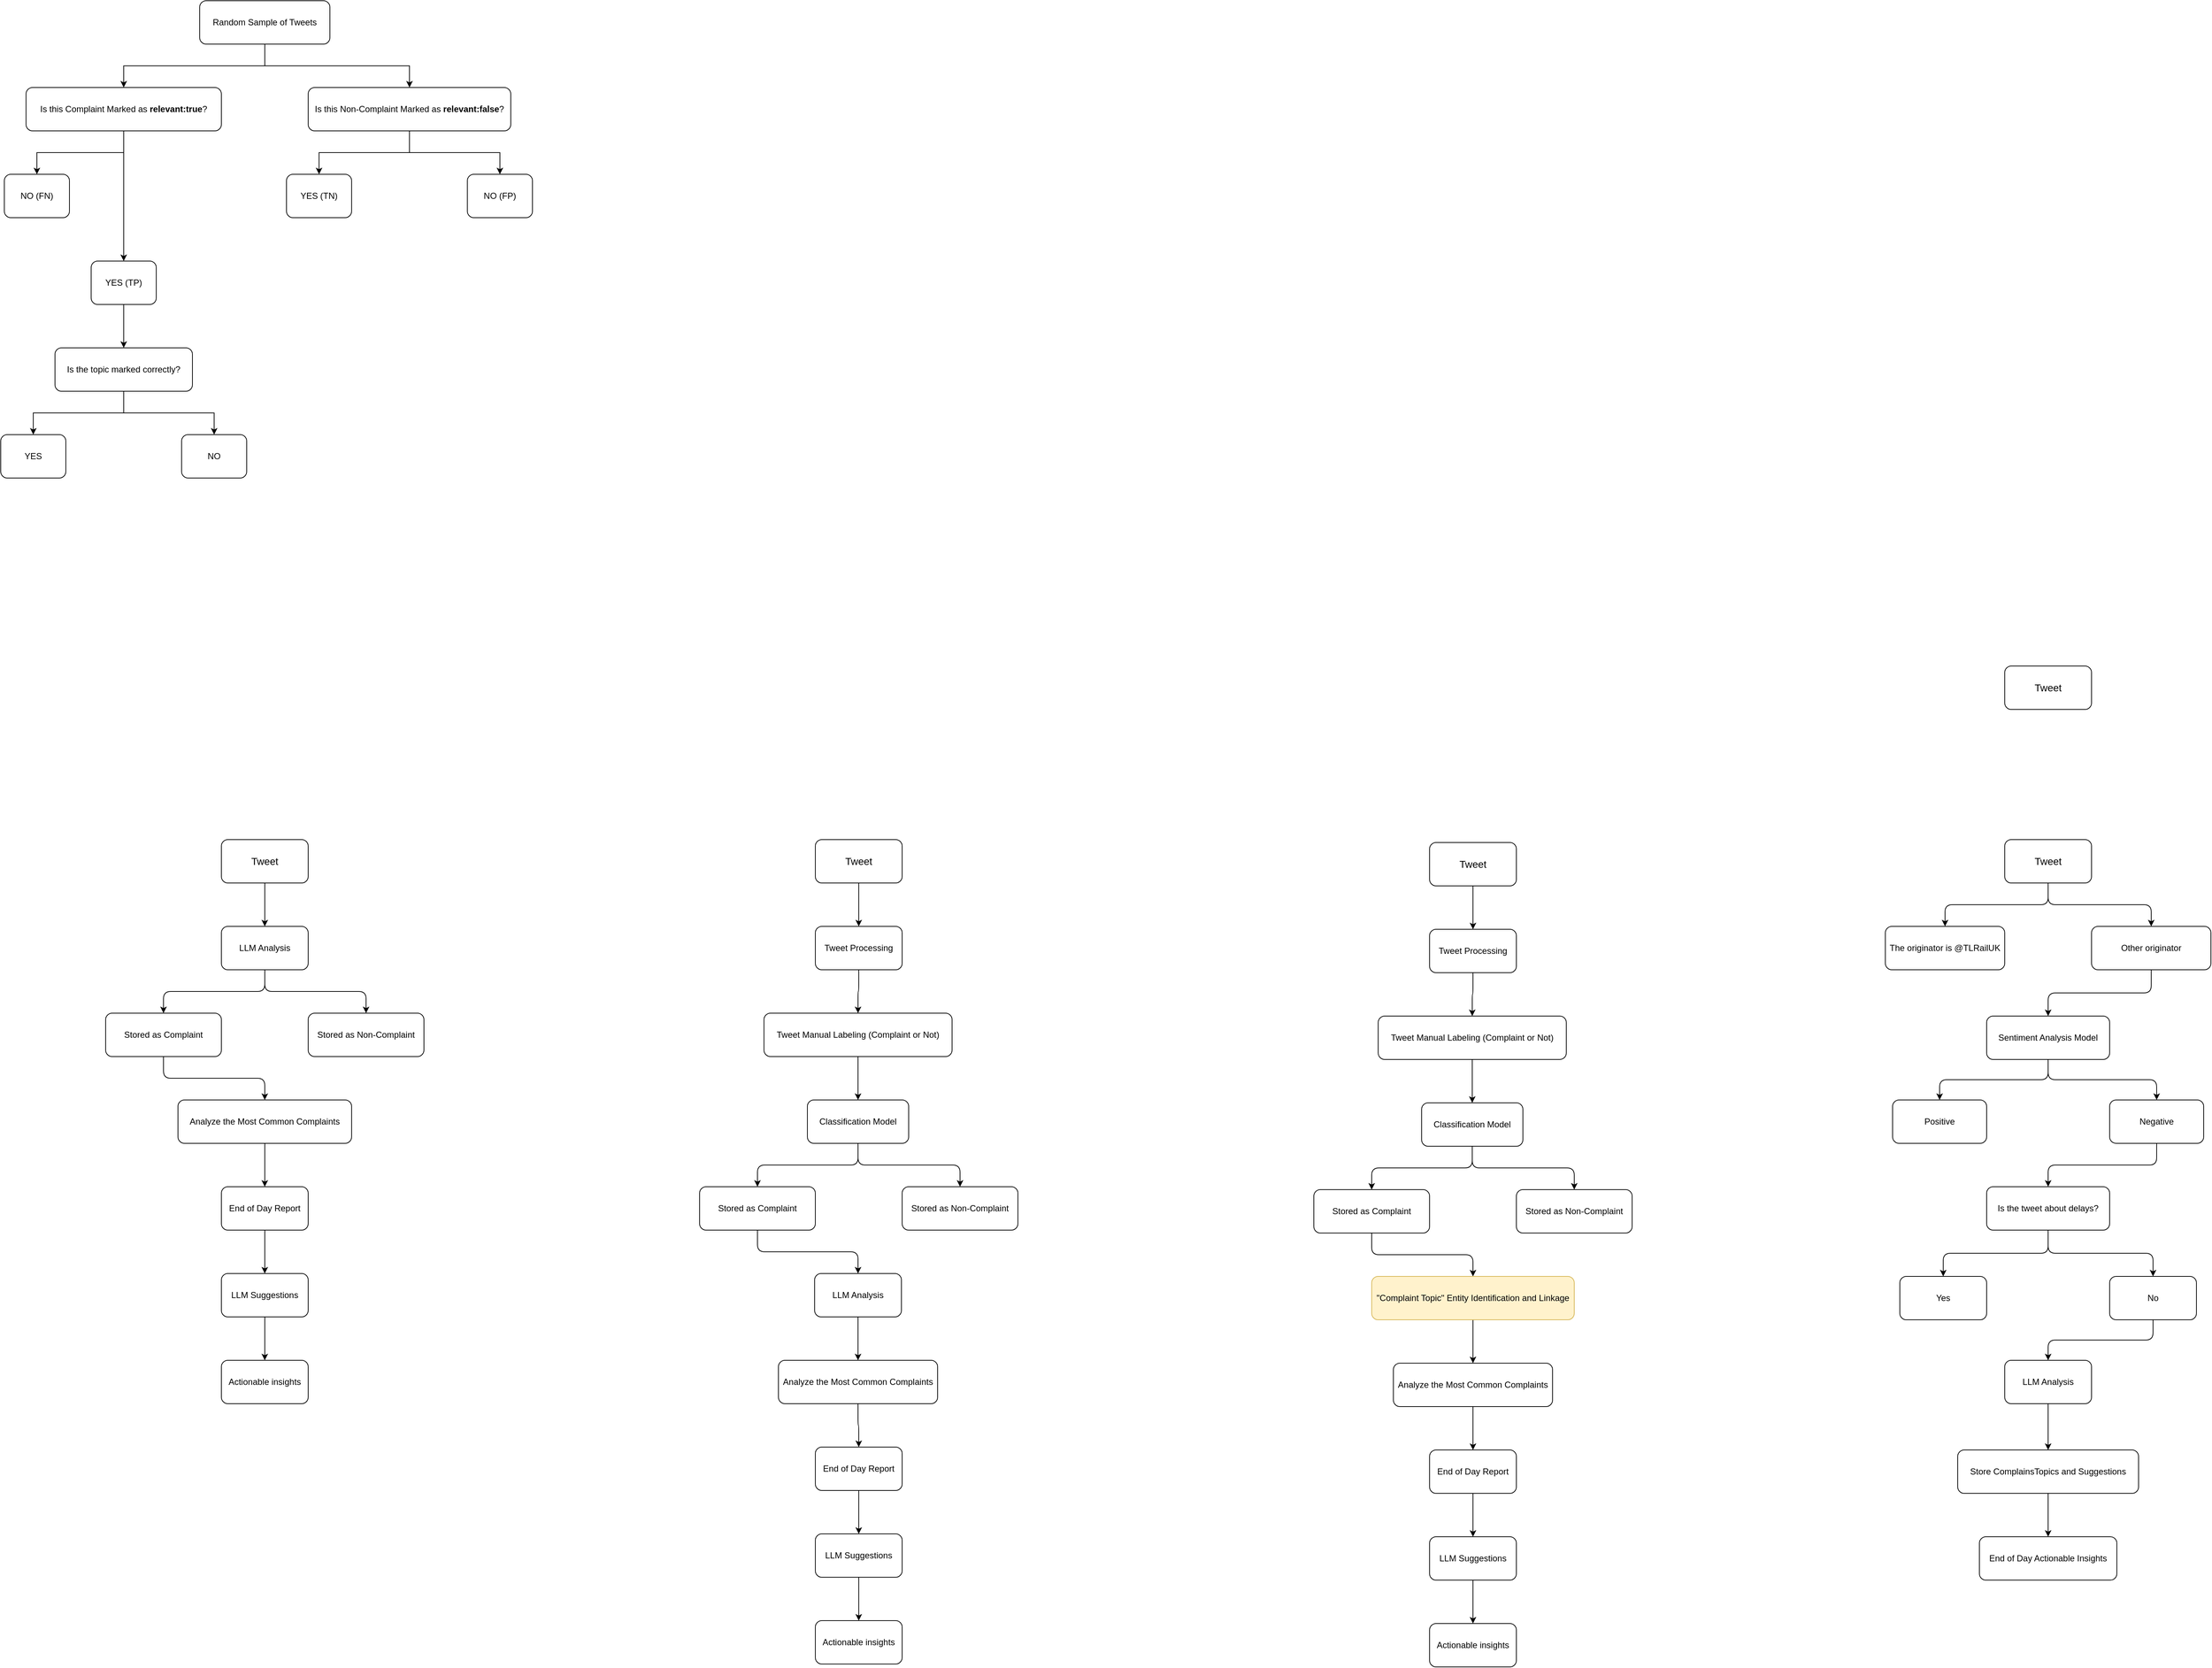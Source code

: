 <mxfile version="22.0.8" type="device">
  <diagram name="Page-1" id="xUYkTfgZtbNDaVx1HZq4">
    <mxGraphModel dx="1393" dy="1909" grid="1" gridSize="10" guides="1" tooltips="1" connect="1" arrows="1" fold="1" page="1" pageScale="1" pageWidth="827" pageHeight="1169" math="0" shadow="0">
      <root>
        <mxCell id="0" />
        <mxCell id="1" parent="0" />
        <mxCell id="NH7p-Buy24FqWdMprZvy-8" style="edgeStyle=orthogonalEdgeStyle;rounded=1;orthogonalLoop=1;jettySize=auto;html=1;exitX=0.5;exitY=1;exitDx=0;exitDy=0;entryX=0.5;entryY=0;entryDx=0;entryDy=0;labelBackgroundColor=none;fontColor=default;" parent="1" source="NH7p-Buy24FqWdMprZvy-2" target="NH7p-Buy24FqWdMprZvy-3" edge="1">
          <mxGeometry relative="1" as="geometry" />
        </mxCell>
        <mxCell id="NH7p-Buy24FqWdMprZvy-2" value="&lt;font style=&quot;font-size: 14px;&quot;&gt;Tweet&lt;/font&gt;" style="rounded=1;whiteSpace=wrap;html=1;labelBackgroundColor=none;" parent="1" vertex="1">
          <mxGeometry x="370" y="10" width="120" height="60" as="geometry" />
        </mxCell>
        <mxCell id="NH7p-Buy24FqWdMprZvy-9" style="edgeStyle=orthogonalEdgeStyle;rounded=1;orthogonalLoop=1;jettySize=auto;html=1;exitX=0.5;exitY=1;exitDx=0;exitDy=0;entryX=0.5;entryY=0;entryDx=0;entryDy=0;labelBackgroundColor=none;fontColor=default;" parent="1" source="NH7p-Buy24FqWdMprZvy-3" target="NH7p-Buy24FqWdMprZvy-5" edge="1">
          <mxGeometry relative="1" as="geometry" />
        </mxCell>
        <mxCell id="NH7p-Buy24FqWdMprZvy-43" style="edgeStyle=orthogonalEdgeStyle;rounded=1;orthogonalLoop=1;jettySize=auto;html=1;exitX=0.5;exitY=1;exitDx=0;exitDy=0;entryX=0.5;entryY=0;entryDx=0;entryDy=0;" parent="1" source="NH7p-Buy24FqWdMprZvy-3" target="NH7p-Buy24FqWdMprZvy-6" edge="1">
          <mxGeometry relative="1" as="geometry" />
        </mxCell>
        <mxCell id="NH7p-Buy24FqWdMprZvy-3" value="LLM Analysis" style="rounded=1;whiteSpace=wrap;html=1;labelBackgroundColor=none;" parent="1" vertex="1">
          <mxGeometry x="370" y="130" width="120" height="60" as="geometry" />
        </mxCell>
        <mxCell id="NH7p-Buy24FqWdMprZvy-12" style="edgeStyle=orthogonalEdgeStyle;rounded=1;orthogonalLoop=1;jettySize=auto;html=1;exitX=0.5;exitY=1;exitDx=0;exitDy=0;entryX=0.5;entryY=0;entryDx=0;entryDy=0;labelBackgroundColor=none;fontColor=default;" parent="1" source="NH7p-Buy24FqWdMprZvy-5" target="NH7p-Buy24FqWdMprZvy-11" edge="1">
          <mxGeometry relative="1" as="geometry" />
        </mxCell>
        <mxCell id="NH7p-Buy24FqWdMprZvy-5" value="Stored as Complaint" style="rounded=1;whiteSpace=wrap;html=1;labelBackgroundColor=none;" parent="1" vertex="1">
          <mxGeometry x="210" y="250" width="160" height="60" as="geometry" />
        </mxCell>
        <mxCell id="NH7p-Buy24FqWdMprZvy-6" value="Stored as Non-Complaint" style="rounded=1;whiteSpace=wrap;html=1;labelBackgroundColor=none;" parent="1" vertex="1">
          <mxGeometry x="490" y="250" width="160" height="60" as="geometry" />
        </mxCell>
        <mxCell id="NH7p-Buy24FqWdMprZvy-16" style="edgeStyle=orthogonalEdgeStyle;rounded=1;orthogonalLoop=1;jettySize=auto;html=1;exitX=0.5;exitY=1;exitDx=0;exitDy=0;entryX=0.5;entryY=0;entryDx=0;entryDy=0;" parent="1" source="NH7p-Buy24FqWdMprZvy-11" target="NH7p-Buy24FqWdMprZvy-13" edge="1">
          <mxGeometry relative="1" as="geometry" />
        </mxCell>
        <mxCell id="NH7p-Buy24FqWdMprZvy-11" value="Analyze the Most Common Complaints" style="rounded=1;whiteSpace=wrap;html=1;labelBackgroundColor=none;" parent="1" vertex="1">
          <mxGeometry x="310" y="370" width="240" height="60" as="geometry" />
        </mxCell>
        <mxCell id="NH7p-Buy24FqWdMprZvy-17" style="edgeStyle=orthogonalEdgeStyle;rounded=1;orthogonalLoop=1;jettySize=auto;html=1;exitX=0.5;exitY=1;exitDx=0;exitDy=0;entryX=0.5;entryY=0;entryDx=0;entryDy=0;" parent="1" source="NH7p-Buy24FqWdMprZvy-13" target="NH7p-Buy24FqWdMprZvy-14" edge="1">
          <mxGeometry relative="1" as="geometry" />
        </mxCell>
        <mxCell id="NH7p-Buy24FqWdMprZvy-13" value="End of Day Report" style="rounded=1;whiteSpace=wrap;html=1;labelBackgroundColor=none;" parent="1" vertex="1">
          <mxGeometry x="370" y="490" width="120" height="60" as="geometry" />
        </mxCell>
        <mxCell id="NH7p-Buy24FqWdMprZvy-18" style="edgeStyle=orthogonalEdgeStyle;rounded=1;orthogonalLoop=1;jettySize=auto;html=1;exitX=0.5;exitY=1;exitDx=0;exitDy=0;entryX=0.5;entryY=0;entryDx=0;entryDy=0;" parent="1" source="NH7p-Buy24FqWdMprZvy-14" target="NH7p-Buy24FqWdMprZvy-15" edge="1">
          <mxGeometry relative="1" as="geometry" />
        </mxCell>
        <mxCell id="NH7p-Buy24FqWdMprZvy-14" value="LLM Suggestions" style="rounded=1;whiteSpace=wrap;html=1;labelBackgroundColor=none;" parent="1" vertex="1">
          <mxGeometry x="370" y="610" width="120" height="60" as="geometry" />
        </mxCell>
        <mxCell id="NH7p-Buy24FqWdMprZvy-15" value="Actionable insights" style="rounded=1;whiteSpace=wrap;html=1;labelBackgroundColor=none;" parent="1" vertex="1">
          <mxGeometry x="370" y="730" width="120" height="60" as="geometry" />
        </mxCell>
        <mxCell id="NH7p-Buy24FqWdMprZvy-19" style="edgeStyle=orthogonalEdgeStyle;rounded=1;orthogonalLoop=1;jettySize=auto;html=1;exitX=0.5;exitY=1;exitDx=0;exitDy=0;entryX=0.5;entryY=0;entryDx=0;entryDy=0;labelBackgroundColor=none;fontColor=default;" parent="1" source="NH7p-Buy24FqWdMprZvy-20" target="NH7p-Buy24FqWdMprZvy-23" edge="1">
          <mxGeometry relative="1" as="geometry" />
        </mxCell>
        <mxCell id="NH7p-Buy24FqWdMprZvy-20" value="&lt;font style=&quot;font-size: 14px;&quot;&gt;Tweet&lt;/font&gt;" style="rounded=1;whiteSpace=wrap;html=1;labelBackgroundColor=none;" parent="1" vertex="1">
          <mxGeometry x="1191" y="10" width="120" height="60" as="geometry" />
        </mxCell>
        <mxCell id="NH7p-Buy24FqWdMprZvy-22" style="edgeStyle=orthogonalEdgeStyle;rounded=1;orthogonalLoop=1;jettySize=auto;html=1;exitX=0.5;exitY=1;exitDx=0;exitDy=0;labelBackgroundColor=none;fontColor=default;entryX=0.5;entryY=0;entryDx=0;entryDy=0;" parent="1" source="NH7p-Buy24FqWdMprZvy-36" target="NH7p-Buy24FqWdMprZvy-26" edge="1">
          <mxGeometry relative="1" as="geometry">
            <mxPoint x="1410" y="460" as="targetPoint" />
          </mxGeometry>
        </mxCell>
        <mxCell id="NH7p-Buy24FqWdMprZvy-23" value="Tweet Processing" style="rounded=1;whiteSpace=wrap;html=1;labelBackgroundColor=none;" parent="1" vertex="1">
          <mxGeometry x="1191" y="130" width="120" height="60" as="geometry" />
        </mxCell>
        <mxCell id="NH7p-Buy24FqWdMprZvy-41" style="edgeStyle=orthogonalEdgeStyle;rounded=1;orthogonalLoop=1;jettySize=auto;html=1;exitX=0.5;exitY=1;exitDx=0;exitDy=0;entryX=0.5;entryY=0;entryDx=0;entryDy=0;" parent="1" source="NH7p-Buy24FqWdMprZvy-25" target="NH7p-Buy24FqWdMprZvy-39" edge="1">
          <mxGeometry relative="1" as="geometry" />
        </mxCell>
        <mxCell id="NH7p-Buy24FqWdMprZvy-25" value="Stored as Complaint" style="rounded=1;whiteSpace=wrap;html=1;labelBackgroundColor=none;" parent="1" vertex="1">
          <mxGeometry x="1031" y="490" width="160" height="60" as="geometry" />
        </mxCell>
        <mxCell id="NH7p-Buy24FqWdMprZvy-26" value="Stored as Non-Complaint" style="rounded=1;whiteSpace=wrap;html=1;labelBackgroundColor=none;" parent="1" vertex="1">
          <mxGeometry x="1311" y="490" width="160" height="60" as="geometry" />
        </mxCell>
        <mxCell id="NH7p-Buy24FqWdMprZvy-27" style="edgeStyle=orthogonalEdgeStyle;rounded=1;orthogonalLoop=1;jettySize=auto;html=1;exitX=0.5;exitY=1;exitDx=0;exitDy=0;entryX=0.5;entryY=0;entryDx=0;entryDy=0;" parent="1" source="NH7p-Buy24FqWdMprZvy-28" target="NH7p-Buy24FqWdMprZvy-30" edge="1">
          <mxGeometry relative="1" as="geometry" />
        </mxCell>
        <mxCell id="NH7p-Buy24FqWdMprZvy-28" value="Analyze the Most Common Complaints" style="rounded=1;whiteSpace=wrap;html=1;labelBackgroundColor=none;" parent="1" vertex="1">
          <mxGeometry x="1140" y="730" width="220" height="60" as="geometry" />
        </mxCell>
        <mxCell id="NH7p-Buy24FqWdMprZvy-29" style="edgeStyle=orthogonalEdgeStyle;rounded=1;orthogonalLoop=1;jettySize=auto;html=1;exitX=0.5;exitY=1;exitDx=0;exitDy=0;entryX=0.5;entryY=0;entryDx=0;entryDy=0;" parent="1" source="NH7p-Buy24FqWdMprZvy-30" target="NH7p-Buy24FqWdMprZvy-32" edge="1">
          <mxGeometry relative="1" as="geometry" />
        </mxCell>
        <mxCell id="NH7p-Buy24FqWdMprZvy-30" value="End of Day Report" style="rounded=1;whiteSpace=wrap;html=1;labelBackgroundColor=none;" parent="1" vertex="1">
          <mxGeometry x="1191" y="850" width="120" height="60" as="geometry" />
        </mxCell>
        <mxCell id="NH7p-Buy24FqWdMprZvy-31" style="edgeStyle=orthogonalEdgeStyle;rounded=1;orthogonalLoop=1;jettySize=auto;html=1;exitX=0.5;exitY=1;exitDx=0;exitDy=0;entryX=0.5;entryY=0;entryDx=0;entryDy=0;" parent="1" source="NH7p-Buy24FqWdMprZvy-32" target="NH7p-Buy24FqWdMprZvy-33" edge="1">
          <mxGeometry relative="1" as="geometry" />
        </mxCell>
        <mxCell id="NH7p-Buy24FqWdMprZvy-32" value="LLM Suggestions" style="rounded=1;whiteSpace=wrap;html=1;labelBackgroundColor=none;" parent="1" vertex="1">
          <mxGeometry x="1191" y="970" width="120" height="60" as="geometry" />
        </mxCell>
        <mxCell id="NH7p-Buy24FqWdMprZvy-33" value="Actionable insights" style="rounded=1;whiteSpace=wrap;html=1;labelBackgroundColor=none;" parent="1" vertex="1">
          <mxGeometry x="1191" y="1090" width="120" height="60" as="geometry" />
        </mxCell>
        <mxCell id="NH7p-Buy24FqWdMprZvy-35" value="" style="edgeStyle=orthogonalEdgeStyle;rounded=1;orthogonalLoop=1;jettySize=auto;html=1;exitX=0.5;exitY=1;exitDx=0;exitDy=0;entryX=0.5;entryY=0;entryDx=0;entryDy=0;labelBackgroundColor=none;fontColor=default;" parent="1" source="NH7p-Buy24FqWdMprZvy-23" target="NH7p-Buy24FqWdMprZvy-34" edge="1">
          <mxGeometry relative="1" as="geometry">
            <mxPoint x="1251" y="190" as="sourcePoint" />
            <mxPoint x="1391" y="490" as="targetPoint" />
          </mxGeometry>
        </mxCell>
        <mxCell id="NH7p-Buy24FqWdMprZvy-34" value="Tweet Manual Labeling (Complaint or Not)" style="rounded=1;whiteSpace=wrap;html=1;labelBackgroundColor=none;" parent="1" vertex="1">
          <mxGeometry x="1120" y="250" width="260" height="60" as="geometry" />
        </mxCell>
        <mxCell id="NH7p-Buy24FqWdMprZvy-37" value="" style="edgeStyle=orthogonalEdgeStyle;rounded=1;orthogonalLoop=1;jettySize=auto;html=1;exitX=0.5;exitY=1;exitDx=0;exitDy=0;entryX=0.5;entryY=0;entryDx=0;entryDy=0;labelBackgroundColor=none;fontColor=default;" parent="1" source="NH7p-Buy24FqWdMprZvy-34" target="NH7p-Buy24FqWdMprZvy-36" edge="1">
          <mxGeometry relative="1" as="geometry">
            <mxPoint x="1251" y="310" as="sourcePoint" />
            <mxPoint x="1391" y="490" as="targetPoint" />
          </mxGeometry>
        </mxCell>
        <mxCell id="NH7p-Buy24FqWdMprZvy-38" style="edgeStyle=orthogonalEdgeStyle;rounded=1;orthogonalLoop=1;jettySize=auto;html=1;exitX=0.5;exitY=1;exitDx=0;exitDy=0;entryX=0.5;entryY=0;entryDx=0;entryDy=0;" parent="1" source="NH7p-Buy24FqWdMprZvy-36" target="NH7p-Buy24FqWdMprZvy-25" edge="1">
          <mxGeometry relative="1" as="geometry" />
        </mxCell>
        <mxCell id="NH7p-Buy24FqWdMprZvy-36" value="Classification Model" style="rounded=1;whiteSpace=wrap;html=1;labelBackgroundColor=none;" parent="1" vertex="1">
          <mxGeometry x="1180" y="370" width="140" height="60" as="geometry" />
        </mxCell>
        <mxCell id="NH7p-Buy24FqWdMprZvy-42" style="edgeStyle=orthogonalEdgeStyle;rounded=1;orthogonalLoop=1;jettySize=auto;html=1;exitX=0.5;exitY=1;exitDx=0;exitDy=0;entryX=0.5;entryY=0;entryDx=0;entryDy=0;" parent="1" source="NH7p-Buy24FqWdMprZvy-39" target="NH7p-Buy24FqWdMprZvy-28" edge="1">
          <mxGeometry relative="1" as="geometry" />
        </mxCell>
        <mxCell id="NH7p-Buy24FqWdMprZvy-39" value="LLM Analysis" style="rounded=1;whiteSpace=wrap;html=1;labelBackgroundColor=none;" parent="1" vertex="1">
          <mxGeometry x="1190" y="610" width="120" height="60" as="geometry" />
        </mxCell>
        <mxCell id="NH7p-Buy24FqWdMprZvy-44" style="edgeStyle=orthogonalEdgeStyle;rounded=1;orthogonalLoop=1;jettySize=auto;html=1;exitX=0.5;exitY=1;exitDx=0;exitDy=0;entryX=0.5;entryY=0;entryDx=0;entryDy=0;labelBackgroundColor=none;fontColor=default;" parent="1" source="NH7p-Buy24FqWdMprZvy-45" target="NH7p-Buy24FqWdMprZvy-47" edge="1">
          <mxGeometry relative="1" as="geometry" />
        </mxCell>
        <mxCell id="NH7p-Buy24FqWdMprZvy-45" value="&lt;font style=&quot;font-size: 14px;&quot;&gt;Tweet&lt;/font&gt;" style="rounded=1;whiteSpace=wrap;html=1;labelBackgroundColor=none;" parent="1" vertex="1">
          <mxGeometry x="2040" y="14" width="120" height="60" as="geometry" />
        </mxCell>
        <mxCell id="NH7p-Buy24FqWdMprZvy-46" style="edgeStyle=orthogonalEdgeStyle;rounded=1;orthogonalLoop=1;jettySize=auto;html=1;exitX=0.5;exitY=1;exitDx=0;exitDy=0;labelBackgroundColor=none;fontColor=default;entryX=0.5;entryY=0;entryDx=0;entryDy=0;" parent="1" source="NH7p-Buy24FqWdMprZvy-62" target="NH7p-Buy24FqWdMprZvy-50" edge="1">
          <mxGeometry relative="1" as="geometry">
            <mxPoint x="2259" y="464" as="targetPoint" />
          </mxGeometry>
        </mxCell>
        <mxCell id="NH7p-Buy24FqWdMprZvy-47" value="Tweet Processing" style="rounded=1;whiteSpace=wrap;html=1;labelBackgroundColor=none;" parent="1" vertex="1">
          <mxGeometry x="2040" y="134" width="120" height="60" as="geometry" />
        </mxCell>
        <mxCell id="NH7p-Buy24FqWdMprZvy-48" style="edgeStyle=orthogonalEdgeStyle;rounded=1;orthogonalLoop=1;jettySize=auto;html=1;exitX=0.5;exitY=1;exitDx=0;exitDy=0;entryX=0.5;entryY=0;entryDx=0;entryDy=0;" parent="1" source="NH7p-Buy24FqWdMprZvy-49" target="NH7p-Buy24FqWdMprZvy-64" edge="1">
          <mxGeometry relative="1" as="geometry" />
        </mxCell>
        <mxCell id="NH7p-Buy24FqWdMprZvy-49" value="Stored as Complaint" style="rounded=1;whiteSpace=wrap;html=1;labelBackgroundColor=none;" parent="1" vertex="1">
          <mxGeometry x="1880" y="494" width="160" height="60" as="geometry" />
        </mxCell>
        <mxCell id="NH7p-Buy24FqWdMprZvy-50" value="Stored as Non-Complaint" style="rounded=1;whiteSpace=wrap;html=1;labelBackgroundColor=none;" parent="1" vertex="1">
          <mxGeometry x="2160" y="494" width="160" height="60" as="geometry" />
        </mxCell>
        <mxCell id="NH7p-Buy24FqWdMprZvy-51" style="edgeStyle=orthogonalEdgeStyle;rounded=1;orthogonalLoop=1;jettySize=auto;html=1;exitX=0.5;exitY=1;exitDx=0;exitDy=0;entryX=0.5;entryY=0;entryDx=0;entryDy=0;" parent="1" source="NH7p-Buy24FqWdMprZvy-52" target="NH7p-Buy24FqWdMprZvy-54" edge="1">
          <mxGeometry relative="1" as="geometry" />
        </mxCell>
        <mxCell id="NH7p-Buy24FqWdMprZvy-52" value="Analyze the Most Common Complaints" style="rounded=1;whiteSpace=wrap;html=1;labelBackgroundColor=none;" parent="1" vertex="1">
          <mxGeometry x="1990" y="734" width="220" height="60" as="geometry" />
        </mxCell>
        <mxCell id="NH7p-Buy24FqWdMprZvy-53" style="edgeStyle=orthogonalEdgeStyle;rounded=1;orthogonalLoop=1;jettySize=auto;html=1;exitX=0.5;exitY=1;exitDx=0;exitDy=0;entryX=0.5;entryY=0;entryDx=0;entryDy=0;" parent="1" source="NH7p-Buy24FqWdMprZvy-54" target="NH7p-Buy24FqWdMprZvy-56" edge="1">
          <mxGeometry relative="1" as="geometry" />
        </mxCell>
        <mxCell id="NH7p-Buy24FqWdMprZvy-54" value="End of Day Report" style="rounded=1;whiteSpace=wrap;html=1;labelBackgroundColor=none;" parent="1" vertex="1">
          <mxGeometry x="2040" y="854" width="120" height="60" as="geometry" />
        </mxCell>
        <mxCell id="NH7p-Buy24FqWdMprZvy-55" style="edgeStyle=orthogonalEdgeStyle;rounded=1;orthogonalLoop=1;jettySize=auto;html=1;exitX=0.5;exitY=1;exitDx=0;exitDy=0;entryX=0.5;entryY=0;entryDx=0;entryDy=0;" parent="1" source="NH7p-Buy24FqWdMprZvy-56" target="NH7p-Buy24FqWdMprZvy-57" edge="1">
          <mxGeometry relative="1" as="geometry" />
        </mxCell>
        <mxCell id="NH7p-Buy24FqWdMprZvy-56" value="LLM Suggestions" style="rounded=1;whiteSpace=wrap;html=1;labelBackgroundColor=none;" parent="1" vertex="1">
          <mxGeometry x="2040" y="974" width="120" height="60" as="geometry" />
        </mxCell>
        <mxCell id="NH7p-Buy24FqWdMprZvy-57" value="Actionable insights" style="rounded=1;whiteSpace=wrap;html=1;labelBackgroundColor=none;" parent="1" vertex="1">
          <mxGeometry x="2040" y="1094" width="120" height="60" as="geometry" />
        </mxCell>
        <mxCell id="NH7p-Buy24FqWdMprZvy-58" value="" style="edgeStyle=orthogonalEdgeStyle;rounded=1;orthogonalLoop=1;jettySize=auto;html=1;exitX=0.5;exitY=1;exitDx=0;exitDy=0;entryX=0.5;entryY=0;entryDx=0;entryDy=0;labelBackgroundColor=none;fontColor=default;" parent="1" source="NH7p-Buy24FqWdMprZvy-47" target="NH7p-Buy24FqWdMprZvy-59" edge="1">
          <mxGeometry relative="1" as="geometry">
            <mxPoint x="2100" y="194" as="sourcePoint" />
            <mxPoint x="2240" y="494" as="targetPoint" />
          </mxGeometry>
        </mxCell>
        <mxCell id="NH7p-Buy24FqWdMprZvy-59" value="Tweet Manual Labeling (Complaint or Not)" style="rounded=1;whiteSpace=wrap;html=1;labelBackgroundColor=none;" parent="1" vertex="1">
          <mxGeometry x="1969" y="254" width="260" height="60" as="geometry" />
        </mxCell>
        <mxCell id="NH7p-Buy24FqWdMprZvy-60" value="" style="edgeStyle=orthogonalEdgeStyle;rounded=1;orthogonalLoop=1;jettySize=auto;html=1;exitX=0.5;exitY=1;exitDx=0;exitDy=0;entryX=0.5;entryY=0;entryDx=0;entryDy=0;labelBackgroundColor=none;fontColor=default;" parent="1" source="NH7p-Buy24FqWdMprZvy-59" target="NH7p-Buy24FqWdMprZvy-62" edge="1">
          <mxGeometry relative="1" as="geometry">
            <mxPoint x="2100" y="314" as="sourcePoint" />
            <mxPoint x="2240" y="494" as="targetPoint" />
          </mxGeometry>
        </mxCell>
        <mxCell id="NH7p-Buy24FqWdMprZvy-61" style="edgeStyle=orthogonalEdgeStyle;rounded=1;orthogonalLoop=1;jettySize=auto;html=1;exitX=0.5;exitY=1;exitDx=0;exitDy=0;entryX=0.5;entryY=0;entryDx=0;entryDy=0;" parent="1" source="NH7p-Buy24FqWdMprZvy-62" target="NH7p-Buy24FqWdMprZvy-49" edge="1">
          <mxGeometry relative="1" as="geometry" />
        </mxCell>
        <mxCell id="NH7p-Buy24FqWdMprZvy-62" value="Classification Model" style="rounded=1;whiteSpace=wrap;html=1;labelBackgroundColor=none;" parent="1" vertex="1">
          <mxGeometry x="2029" y="374" width="140" height="60" as="geometry" />
        </mxCell>
        <mxCell id="NH7p-Buy24FqWdMprZvy-63" style="edgeStyle=orthogonalEdgeStyle;rounded=1;orthogonalLoop=1;jettySize=auto;html=1;exitX=0.5;exitY=1;exitDx=0;exitDy=0;entryX=0.5;entryY=0;entryDx=0;entryDy=0;" parent="1" source="NH7p-Buy24FqWdMprZvy-64" target="NH7p-Buy24FqWdMprZvy-52" edge="1">
          <mxGeometry relative="1" as="geometry" />
        </mxCell>
        <mxCell id="NH7p-Buy24FqWdMprZvy-64" value="&quot;Complaint Topic&quot; Entity Identification and Linkage" style="rounded=1;whiteSpace=wrap;html=1;labelBackgroundColor=none;fillColor=#fff2cc;strokeColor=#d6b656;" parent="1" vertex="1">
          <mxGeometry x="1960" y="614" width="280" height="60" as="geometry" />
        </mxCell>
        <mxCell id="8oZ6W94PKu67juw2S8TM-5" style="edgeStyle=orthogonalEdgeStyle;rounded=0;orthogonalLoop=1;jettySize=auto;html=1;exitX=0.5;exitY=1;exitDx=0;exitDy=0;entryX=0.5;entryY=0;entryDx=0;entryDy=0;" parent="1" source="8oZ6W94PKu67juw2S8TM-1" target="8oZ6W94PKu67juw2S8TM-2" edge="1">
          <mxGeometry relative="1" as="geometry" />
        </mxCell>
        <mxCell id="8oZ6W94PKu67juw2S8TM-6" style="edgeStyle=orthogonalEdgeStyle;rounded=0;orthogonalLoop=1;jettySize=auto;html=1;exitX=0.5;exitY=1;exitDx=0;exitDy=0;entryX=0.5;entryY=0;entryDx=0;entryDy=0;" parent="1" source="8oZ6W94PKu67juw2S8TM-1" target="8oZ6W94PKu67juw2S8TM-4" edge="1">
          <mxGeometry relative="1" as="geometry" />
        </mxCell>
        <mxCell id="8oZ6W94PKu67juw2S8TM-1" value="Random Sample of Tweets" style="rounded=1;whiteSpace=wrap;html=1;labelBackgroundColor=none;" parent="1" vertex="1">
          <mxGeometry x="340" y="-1150" width="180" height="60" as="geometry" />
        </mxCell>
        <mxCell id="8oZ6W94PKu67juw2S8TM-9" style="edgeStyle=orthogonalEdgeStyle;rounded=0;orthogonalLoop=1;jettySize=auto;html=1;exitX=0.5;exitY=1;exitDx=0;exitDy=0;entryX=0.5;entryY=0;entryDx=0;entryDy=0;" parent="1" source="8oZ6W94PKu67juw2S8TM-2" target="8oZ6W94PKu67juw2S8TM-7" edge="1">
          <mxGeometry relative="1" as="geometry" />
        </mxCell>
        <mxCell id="8oZ6W94PKu67juw2S8TM-13" style="edgeStyle=orthogonalEdgeStyle;rounded=0;orthogonalLoop=1;jettySize=auto;html=1;exitX=0.5;exitY=1;exitDx=0;exitDy=0;entryX=0.5;entryY=0;entryDx=0;entryDy=0;" parent="1" source="8oZ6W94PKu67juw2S8TM-2" target="8oZ6W94PKu67juw2S8TM-11" edge="1">
          <mxGeometry relative="1" as="geometry" />
        </mxCell>
        <mxCell id="8oZ6W94PKu67juw2S8TM-2" value="Is this Complaint Marked as &lt;b&gt;relevant:true&lt;/b&gt;?" style="rounded=1;whiteSpace=wrap;html=1;labelBackgroundColor=none;" parent="1" vertex="1">
          <mxGeometry x="100" y="-1030" width="270" height="60" as="geometry" />
        </mxCell>
        <mxCell id="8oZ6W94PKu67juw2S8TM-15" style="edgeStyle=orthogonalEdgeStyle;rounded=0;orthogonalLoop=1;jettySize=auto;html=1;exitX=0.5;exitY=1;exitDx=0;exitDy=0;entryX=0.5;entryY=0;entryDx=0;entryDy=0;" parent="1" source="8oZ6W94PKu67juw2S8TM-4" target="8oZ6W94PKu67juw2S8TM-12" edge="1">
          <mxGeometry relative="1" as="geometry" />
        </mxCell>
        <mxCell id="8oZ6W94PKu67juw2S8TM-16" style="edgeStyle=orthogonalEdgeStyle;rounded=0;orthogonalLoop=1;jettySize=auto;html=1;exitX=0.5;exitY=1;exitDx=0;exitDy=0;entryX=0.5;entryY=0;entryDx=0;entryDy=0;" parent="1" source="8oZ6W94PKu67juw2S8TM-4" target="8oZ6W94PKu67juw2S8TM-14" edge="1">
          <mxGeometry relative="1" as="geometry" />
        </mxCell>
        <mxCell id="8oZ6W94PKu67juw2S8TM-4" value="Is this Non-Complaint Marked as &lt;b&gt;relevant:false&lt;/b&gt;?" style="rounded=1;whiteSpace=wrap;html=1;labelBackgroundColor=none;" parent="1" vertex="1">
          <mxGeometry x="490" y="-1030" width="280" height="60" as="geometry" />
        </mxCell>
        <mxCell id="8oZ6W94PKu67juw2S8TM-18" style="edgeStyle=orthogonalEdgeStyle;rounded=0;orthogonalLoop=1;jettySize=auto;html=1;exitX=0.5;exitY=1;exitDx=0;exitDy=0;entryX=0.5;entryY=0;entryDx=0;entryDy=0;" parent="1" source="8oZ6W94PKu67juw2S8TM-7" target="8oZ6W94PKu67juw2S8TM-17" edge="1">
          <mxGeometry relative="1" as="geometry" />
        </mxCell>
        <mxCell id="8oZ6W94PKu67juw2S8TM-7" value="YES (TP)" style="rounded=1;whiteSpace=wrap;html=1;labelBackgroundColor=none;" parent="1" vertex="1">
          <mxGeometry x="190" y="-790" width="90" height="60" as="geometry" />
        </mxCell>
        <mxCell id="8oZ6W94PKu67juw2S8TM-11" value="NO (FN)" style="rounded=1;whiteSpace=wrap;html=1;labelBackgroundColor=none;" parent="1" vertex="1">
          <mxGeometry x="70" y="-910" width="90" height="60" as="geometry" />
        </mxCell>
        <mxCell id="8oZ6W94PKu67juw2S8TM-12" value="YES (TN)" style="rounded=1;whiteSpace=wrap;html=1;labelBackgroundColor=none;" parent="1" vertex="1">
          <mxGeometry x="460" y="-910" width="90" height="60" as="geometry" />
        </mxCell>
        <mxCell id="8oZ6W94PKu67juw2S8TM-14" value="NO (FP)" style="rounded=1;whiteSpace=wrap;html=1;labelBackgroundColor=none;" parent="1" vertex="1">
          <mxGeometry x="710" y="-910" width="90" height="60" as="geometry" />
        </mxCell>
        <mxCell id="8oZ6W94PKu67juw2S8TM-21" style="edgeStyle=orthogonalEdgeStyle;rounded=0;orthogonalLoop=1;jettySize=auto;html=1;exitX=0.5;exitY=1;exitDx=0;exitDy=0;entryX=0.5;entryY=0;entryDx=0;entryDy=0;" parent="1" source="8oZ6W94PKu67juw2S8TM-17" target="8oZ6W94PKu67juw2S8TM-19" edge="1">
          <mxGeometry relative="1" as="geometry" />
        </mxCell>
        <mxCell id="8oZ6W94PKu67juw2S8TM-22" style="edgeStyle=orthogonalEdgeStyle;rounded=0;orthogonalLoop=1;jettySize=auto;html=1;exitX=0.5;exitY=1;exitDx=0;exitDy=0;entryX=0.5;entryY=0;entryDx=0;entryDy=0;" parent="1" source="8oZ6W94PKu67juw2S8TM-17" target="8oZ6W94PKu67juw2S8TM-20" edge="1">
          <mxGeometry relative="1" as="geometry" />
        </mxCell>
        <mxCell id="8oZ6W94PKu67juw2S8TM-17" value="Is the topic marked correctly?" style="rounded=1;whiteSpace=wrap;html=1;labelBackgroundColor=none;" parent="1" vertex="1">
          <mxGeometry x="140" y="-670" width="190" height="60" as="geometry" />
        </mxCell>
        <mxCell id="8oZ6W94PKu67juw2S8TM-19" value="YES" style="rounded=1;whiteSpace=wrap;html=1;labelBackgroundColor=none;" parent="1" vertex="1">
          <mxGeometry x="65" y="-550" width="90" height="60" as="geometry" />
        </mxCell>
        <mxCell id="8oZ6W94PKu67juw2S8TM-20" value="NO" style="rounded=1;whiteSpace=wrap;html=1;labelBackgroundColor=none;" parent="1" vertex="1">
          <mxGeometry x="315" y="-550" width="90" height="60" as="geometry" />
        </mxCell>
        <mxCell id="TXMYVTf2ziin3jhCHG7A-73" style="edgeStyle=orthogonalEdgeStyle;shape=connector;rounded=1;orthogonalLoop=1;jettySize=auto;html=1;exitX=0.5;exitY=1;exitDx=0;exitDy=0;entryX=0.5;entryY=0;entryDx=0;entryDy=0;labelBackgroundColor=none;strokeColor=default;align=center;verticalAlign=middle;fontFamily=Helvetica;fontSize=11;fontColor=default;endArrow=classic;" edge="1" parent="1" source="TXMYVTf2ziin3jhCHG7A-23" target="TXMYVTf2ziin3jhCHG7A-37">
          <mxGeometry relative="1" as="geometry" />
        </mxCell>
        <mxCell id="TXMYVTf2ziin3jhCHG7A-74" style="edgeStyle=orthogonalEdgeStyle;shape=connector;rounded=1;orthogonalLoop=1;jettySize=auto;html=1;exitX=0.5;exitY=1;exitDx=0;exitDy=0;entryX=0.5;entryY=0;entryDx=0;entryDy=0;labelBackgroundColor=none;strokeColor=default;align=center;verticalAlign=middle;fontFamily=Helvetica;fontSize=11;fontColor=default;endArrow=classic;" edge="1" parent="1" source="TXMYVTf2ziin3jhCHG7A-23" target="TXMYVTf2ziin3jhCHG7A-72">
          <mxGeometry relative="1" as="geometry" />
        </mxCell>
        <mxCell id="TXMYVTf2ziin3jhCHG7A-23" value="&lt;font style=&quot;font-size: 14px;&quot;&gt;Tweet&lt;/font&gt;" style="rounded=1;whiteSpace=wrap;html=1;labelBackgroundColor=none;" vertex="1" parent="1">
          <mxGeometry x="2835" y="10" width="120" height="60" as="geometry" />
        </mxCell>
        <mxCell id="TXMYVTf2ziin3jhCHG7A-77" style="edgeStyle=orthogonalEdgeStyle;shape=connector;rounded=1;orthogonalLoop=1;jettySize=auto;html=1;exitX=0.5;exitY=1;exitDx=0;exitDy=0;entryX=0.5;entryY=0;entryDx=0;entryDy=0;labelBackgroundColor=none;strokeColor=default;align=center;verticalAlign=middle;fontFamily=Helvetica;fontSize=11;fontColor=default;endArrow=classic;" edge="1" parent="1" source="TXMYVTf2ziin3jhCHG7A-25" target="TXMYVTf2ziin3jhCHG7A-47">
          <mxGeometry relative="1" as="geometry" />
        </mxCell>
        <mxCell id="TXMYVTf2ziin3jhCHG7A-78" style="edgeStyle=orthogonalEdgeStyle;shape=connector;rounded=1;orthogonalLoop=1;jettySize=auto;html=1;exitX=0.5;exitY=1;exitDx=0;exitDy=0;entryX=0.5;entryY=0;entryDx=0;entryDy=0;labelBackgroundColor=none;strokeColor=default;align=center;verticalAlign=middle;fontFamily=Helvetica;fontSize=11;fontColor=default;endArrow=classic;" edge="1" parent="1" source="TXMYVTf2ziin3jhCHG7A-25" target="TXMYVTf2ziin3jhCHG7A-76">
          <mxGeometry relative="1" as="geometry" />
        </mxCell>
        <mxCell id="TXMYVTf2ziin3jhCHG7A-25" value="Sentiment Analysis Model" style="rounded=1;whiteSpace=wrap;html=1;labelBackgroundColor=none;" vertex="1" parent="1">
          <mxGeometry x="2810" y="254" width="170" height="60" as="geometry" />
        </mxCell>
        <mxCell id="TXMYVTf2ziin3jhCHG7A-37" value="The originator is @TLRailUK" style="rounded=1;whiteSpace=wrap;html=1;labelBackgroundColor=none;" vertex="1" parent="1">
          <mxGeometry x="2670" y="130" width="165" height="60" as="geometry" />
        </mxCell>
        <mxCell id="TXMYVTf2ziin3jhCHG7A-47" value="Positive" style="rounded=1;whiteSpace=wrap;html=1;labelBackgroundColor=none;" vertex="1" parent="1">
          <mxGeometry x="2680" y="370" width="130" height="60" as="geometry" />
        </mxCell>
        <mxCell id="TXMYVTf2ziin3jhCHG7A-96" style="edgeStyle=orthogonalEdgeStyle;shape=connector;rounded=1;orthogonalLoop=1;jettySize=auto;html=1;exitX=0.5;exitY=1;exitDx=0;exitDy=0;entryX=0.5;entryY=0;entryDx=0;entryDy=0;labelBackgroundColor=none;strokeColor=default;align=center;verticalAlign=middle;fontFamily=Helvetica;fontSize=11;fontColor=default;endArrow=classic;" edge="1" parent="1" source="TXMYVTf2ziin3jhCHG7A-66" target="TXMYVTf2ziin3jhCHG7A-67">
          <mxGeometry relative="1" as="geometry" />
        </mxCell>
        <mxCell id="TXMYVTf2ziin3jhCHG7A-66" value="LLM Analysis" style="rounded=1;whiteSpace=wrap;html=1;labelBackgroundColor=none;" vertex="1" parent="1">
          <mxGeometry x="2835" y="730" width="120" height="60" as="geometry" />
        </mxCell>
        <mxCell id="TXMYVTf2ziin3jhCHG7A-97" style="edgeStyle=orthogonalEdgeStyle;shape=connector;rounded=1;orthogonalLoop=1;jettySize=auto;html=1;exitX=0.5;exitY=1;exitDx=0;exitDy=0;entryX=0.5;entryY=0;entryDx=0;entryDy=0;labelBackgroundColor=none;strokeColor=default;align=center;verticalAlign=middle;fontFamily=Helvetica;fontSize=11;fontColor=default;endArrow=classic;" edge="1" parent="1" source="TXMYVTf2ziin3jhCHG7A-67" target="TXMYVTf2ziin3jhCHG7A-93">
          <mxGeometry relative="1" as="geometry" />
        </mxCell>
        <mxCell id="TXMYVTf2ziin3jhCHG7A-67" value="Store ComplainsTopics and Suggestions" style="rounded=1;whiteSpace=wrap;html=1;labelBackgroundColor=none;" vertex="1" parent="1">
          <mxGeometry x="2770" y="854" width="250" height="60" as="geometry" />
        </mxCell>
        <mxCell id="TXMYVTf2ziin3jhCHG7A-71" value="&lt;font style=&quot;font-size: 14px;&quot;&gt;Tweet&lt;/font&gt;" style="rounded=1;whiteSpace=wrap;html=1;labelBackgroundColor=none;" vertex="1" parent="1">
          <mxGeometry x="2835" y="-230" width="120" height="60" as="geometry" />
        </mxCell>
        <mxCell id="TXMYVTf2ziin3jhCHG7A-75" style="edgeStyle=orthogonalEdgeStyle;shape=connector;rounded=1;orthogonalLoop=1;jettySize=auto;html=1;exitX=0.5;exitY=1;exitDx=0;exitDy=0;entryX=0.5;entryY=0;entryDx=0;entryDy=0;labelBackgroundColor=none;strokeColor=default;align=center;verticalAlign=middle;fontFamily=Helvetica;fontSize=11;fontColor=default;endArrow=classic;" edge="1" parent="1" source="TXMYVTf2ziin3jhCHG7A-72" target="TXMYVTf2ziin3jhCHG7A-25">
          <mxGeometry relative="1" as="geometry" />
        </mxCell>
        <mxCell id="TXMYVTf2ziin3jhCHG7A-72" value="Other originator" style="rounded=1;whiteSpace=wrap;html=1;labelBackgroundColor=none;" vertex="1" parent="1">
          <mxGeometry x="2955" y="130" width="165" height="60" as="geometry" />
        </mxCell>
        <mxCell id="TXMYVTf2ziin3jhCHG7A-85" style="edgeStyle=orthogonalEdgeStyle;shape=connector;rounded=1;orthogonalLoop=1;jettySize=auto;html=1;exitX=0.5;exitY=1;exitDx=0;exitDy=0;entryX=0.5;entryY=0;entryDx=0;entryDy=0;labelBackgroundColor=none;strokeColor=default;align=center;verticalAlign=middle;fontFamily=Helvetica;fontSize=11;fontColor=default;endArrow=classic;" edge="1" parent="1" source="TXMYVTf2ziin3jhCHG7A-76" target="TXMYVTf2ziin3jhCHG7A-79">
          <mxGeometry relative="1" as="geometry" />
        </mxCell>
        <mxCell id="TXMYVTf2ziin3jhCHG7A-76" value="Negative" style="rounded=1;whiteSpace=wrap;html=1;labelBackgroundColor=none;" vertex="1" parent="1">
          <mxGeometry x="2980" y="370" width="130" height="60" as="geometry" />
        </mxCell>
        <mxCell id="TXMYVTf2ziin3jhCHG7A-83" style="edgeStyle=orthogonalEdgeStyle;shape=connector;rounded=1;orthogonalLoop=1;jettySize=auto;html=1;exitX=0.5;exitY=1;exitDx=0;exitDy=0;entryX=0.5;entryY=0;entryDx=0;entryDy=0;labelBackgroundColor=none;strokeColor=default;align=center;verticalAlign=middle;fontFamily=Helvetica;fontSize=11;fontColor=default;endArrow=classic;" edge="1" parent="1" source="TXMYVTf2ziin3jhCHG7A-79" target="TXMYVTf2ziin3jhCHG7A-80">
          <mxGeometry relative="1" as="geometry" />
        </mxCell>
        <mxCell id="TXMYVTf2ziin3jhCHG7A-84" style="edgeStyle=orthogonalEdgeStyle;shape=connector;rounded=1;orthogonalLoop=1;jettySize=auto;html=1;exitX=0.5;exitY=1;exitDx=0;exitDy=0;entryX=0.5;entryY=0;entryDx=0;entryDy=0;labelBackgroundColor=none;strokeColor=default;align=center;verticalAlign=middle;fontFamily=Helvetica;fontSize=11;fontColor=default;endArrow=classic;" edge="1" parent="1" source="TXMYVTf2ziin3jhCHG7A-79" target="TXMYVTf2ziin3jhCHG7A-81">
          <mxGeometry relative="1" as="geometry" />
        </mxCell>
        <mxCell id="TXMYVTf2ziin3jhCHG7A-79" value="Is the tweet about delays?" style="rounded=1;whiteSpace=wrap;html=1;labelBackgroundColor=none;" vertex="1" parent="1">
          <mxGeometry x="2810" y="490" width="170" height="60" as="geometry" />
        </mxCell>
        <mxCell id="TXMYVTf2ziin3jhCHG7A-80" value="Yes" style="rounded=1;whiteSpace=wrap;html=1;labelBackgroundColor=none;" vertex="1" parent="1">
          <mxGeometry x="2690" y="614" width="120" height="60" as="geometry" />
        </mxCell>
        <mxCell id="TXMYVTf2ziin3jhCHG7A-82" style="edgeStyle=orthogonalEdgeStyle;shape=connector;rounded=1;orthogonalLoop=1;jettySize=auto;html=1;exitX=0.5;exitY=1;exitDx=0;exitDy=0;entryX=0.5;entryY=0;entryDx=0;entryDy=0;labelBackgroundColor=none;strokeColor=default;align=center;verticalAlign=middle;fontFamily=Helvetica;fontSize=11;fontColor=default;endArrow=classic;" edge="1" parent="1" source="TXMYVTf2ziin3jhCHG7A-81" target="TXMYVTf2ziin3jhCHG7A-66">
          <mxGeometry relative="1" as="geometry" />
        </mxCell>
        <mxCell id="TXMYVTf2ziin3jhCHG7A-81" value="No" style="rounded=1;whiteSpace=wrap;html=1;labelBackgroundColor=none;" vertex="1" parent="1">
          <mxGeometry x="2980" y="614" width="120" height="60" as="geometry" />
        </mxCell>
        <mxCell id="TXMYVTf2ziin3jhCHG7A-93" value="&lt;div&gt;End of Day Actionable Insights&lt;br&gt;&lt;/div&gt;" style="rounded=1;whiteSpace=wrap;html=1;labelBackgroundColor=none;" vertex="1" parent="1">
          <mxGeometry x="2800" y="974" width="190" height="60" as="geometry" />
        </mxCell>
      </root>
    </mxGraphModel>
  </diagram>
</mxfile>

